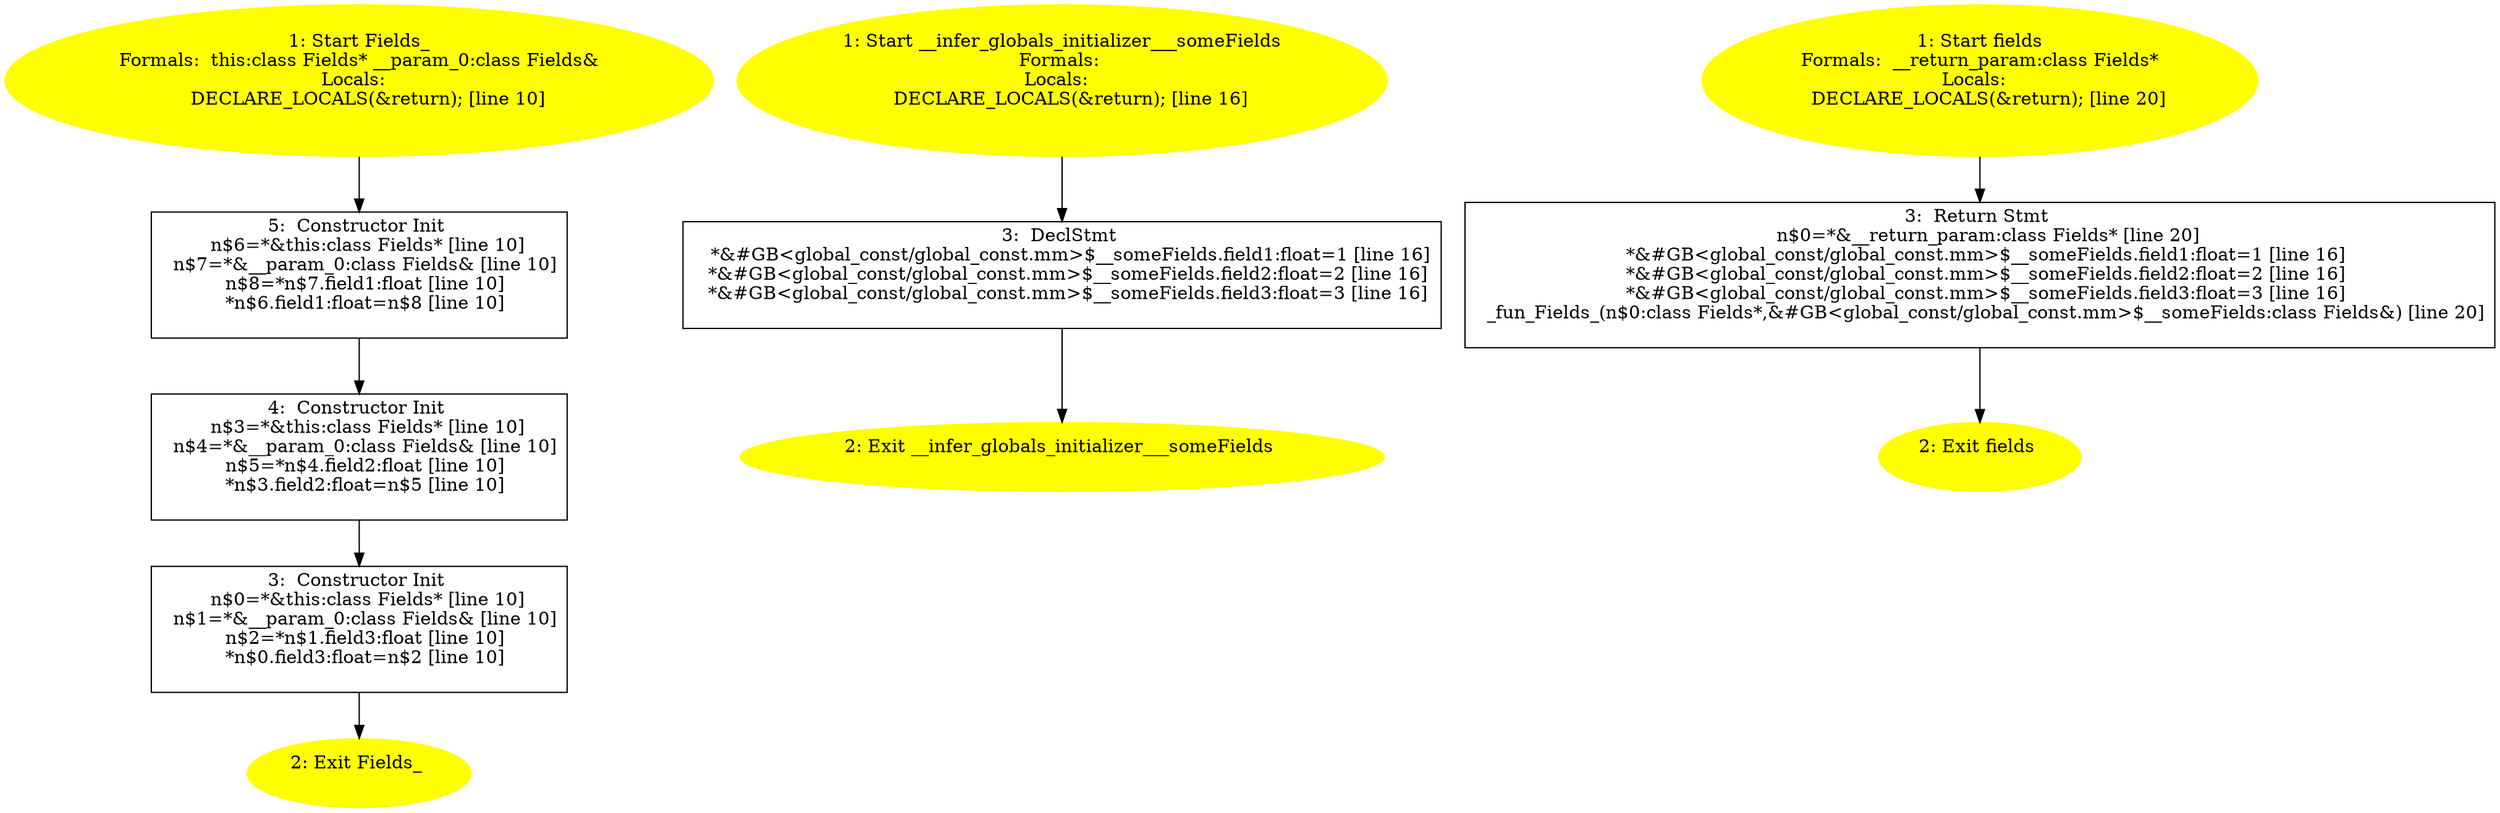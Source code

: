 /* @generated */
digraph iCFG {
"Fields_{_ZN6FieldsC1ERKS_}.dbc5d6c7a14141a516a3f66838987745_5" [label="5:  Constructor Init \n   n$6=*&this:class Fields* [line 10]\n  n$7=*&__param_0:class Fields& [line 10]\n  n$8=*n$7.field1:float [line 10]\n  *n$6.field1:float=n$8 [line 10]\n " shape="box"]
	

	 "Fields_{_ZN6FieldsC1ERKS_}.dbc5d6c7a14141a516a3f66838987745_5" -> "Fields_{_ZN6FieldsC1ERKS_}.dbc5d6c7a14141a516a3f66838987745_4" ;
"Fields_{_ZN6FieldsC1ERKS_}.dbc5d6c7a14141a516a3f66838987745_4" [label="4:  Constructor Init \n   n$3=*&this:class Fields* [line 10]\n  n$4=*&__param_0:class Fields& [line 10]\n  n$5=*n$4.field2:float [line 10]\n  *n$3.field2:float=n$5 [line 10]\n " shape="box"]
	

	 "Fields_{_ZN6FieldsC1ERKS_}.dbc5d6c7a14141a516a3f66838987745_4" -> "Fields_{_ZN6FieldsC1ERKS_}.dbc5d6c7a14141a516a3f66838987745_3" ;
"Fields_{_ZN6FieldsC1ERKS_}.dbc5d6c7a14141a516a3f66838987745_3" [label="3:  Constructor Init \n   n$0=*&this:class Fields* [line 10]\n  n$1=*&__param_0:class Fields& [line 10]\n  n$2=*n$1.field3:float [line 10]\n  *n$0.field3:float=n$2 [line 10]\n " shape="box"]
	

	 "Fields_{_ZN6FieldsC1ERKS_}.dbc5d6c7a14141a516a3f66838987745_3" -> "Fields_{_ZN6FieldsC1ERKS_}.dbc5d6c7a14141a516a3f66838987745_2" ;
"Fields_{_ZN6FieldsC1ERKS_}.dbc5d6c7a14141a516a3f66838987745_2" [label="2: Exit Fields_ \n  " color=yellow style=filled]
	

"Fields_{_ZN6FieldsC1ERKS_}.dbc5d6c7a14141a516a3f66838987745_1" [label="1: Start Fields_\nFormals:  this:class Fields* __param_0:class Fields&\nLocals:  \n   DECLARE_LOCALS(&return); [line 10]\n " color=yellow style=filled]
	

	 "Fields_{_ZN6FieldsC1ERKS_}.dbc5d6c7a14141a516a3f66838987745_1" -> "Fields_{_ZN6FieldsC1ERKS_}.dbc5d6c7a14141a516a3f66838987745_5" ;
"__infer_globals_initializer___someFields.1930c0ca3aad91e2bee375979857d426_3" [label="3:  DeclStmt \n   *&#GB<global_const/global_const.mm>$__someFields.field1:float=1 [line 16]\n  *&#GB<global_const/global_const.mm>$__someFields.field2:float=2 [line 16]\n  *&#GB<global_const/global_const.mm>$__someFields.field3:float=3 [line 16]\n " shape="box"]
	

	 "__infer_globals_initializer___someFields.1930c0ca3aad91e2bee375979857d426_3" -> "__infer_globals_initializer___someFields.1930c0ca3aad91e2bee375979857d426_2" ;
"__infer_globals_initializer___someFields.1930c0ca3aad91e2bee375979857d426_2" [label="2: Exit __infer_globals_initializer___someFields \n  " color=yellow style=filled]
	

"__infer_globals_initializer___someFields.1930c0ca3aad91e2bee375979857d426_1" [label="1: Start __infer_globals_initializer___someFields\nFormals: \nLocals:  \n   DECLARE_LOCALS(&return); [line 16]\n " color=yellow style=filled]
	

	 "__infer_globals_initializer___someFields.1930c0ca3aad91e2bee375979857d426_1" -> "__infer_globals_initializer___someFields.1930c0ca3aad91e2bee375979857d426_3" ;
"fields{d41d8cd98f00b204e9800998ecf8427e_Z6fieldsv}.2204acccca0fb756182b0ea5cda979e8_3" [label="3:  Return Stmt \n   n$0=*&__return_param:class Fields* [line 20]\n  *&#GB<global_const/global_const.mm>$__someFields.field1:float=1 [line 16]\n  *&#GB<global_const/global_const.mm>$__someFields.field2:float=2 [line 16]\n  *&#GB<global_const/global_const.mm>$__someFields.field3:float=3 [line 16]\n  _fun_Fields_(n$0:class Fields*,&#GB<global_const/global_const.mm>$__someFields:class Fields&) [line 20]\n " shape="box"]
	

	 "fields{d41d8cd98f00b204e9800998ecf8427e_Z6fieldsv}.2204acccca0fb756182b0ea5cda979e8_3" -> "fields{d41d8cd98f00b204e9800998ecf8427e_Z6fieldsv}.2204acccca0fb756182b0ea5cda979e8_2" ;
"fields{d41d8cd98f00b204e9800998ecf8427e_Z6fieldsv}.2204acccca0fb756182b0ea5cda979e8_2" [label="2: Exit fields \n  " color=yellow style=filled]
	

"fields{d41d8cd98f00b204e9800998ecf8427e_Z6fieldsv}.2204acccca0fb756182b0ea5cda979e8_1" [label="1: Start fields\nFormals:  __return_param:class Fields*\nLocals:  \n   DECLARE_LOCALS(&return); [line 20]\n " color=yellow style=filled]
	

	 "fields{d41d8cd98f00b204e9800998ecf8427e_Z6fieldsv}.2204acccca0fb756182b0ea5cda979e8_1" -> "fields{d41d8cd98f00b204e9800998ecf8427e_Z6fieldsv}.2204acccca0fb756182b0ea5cda979e8_3" ;
}
